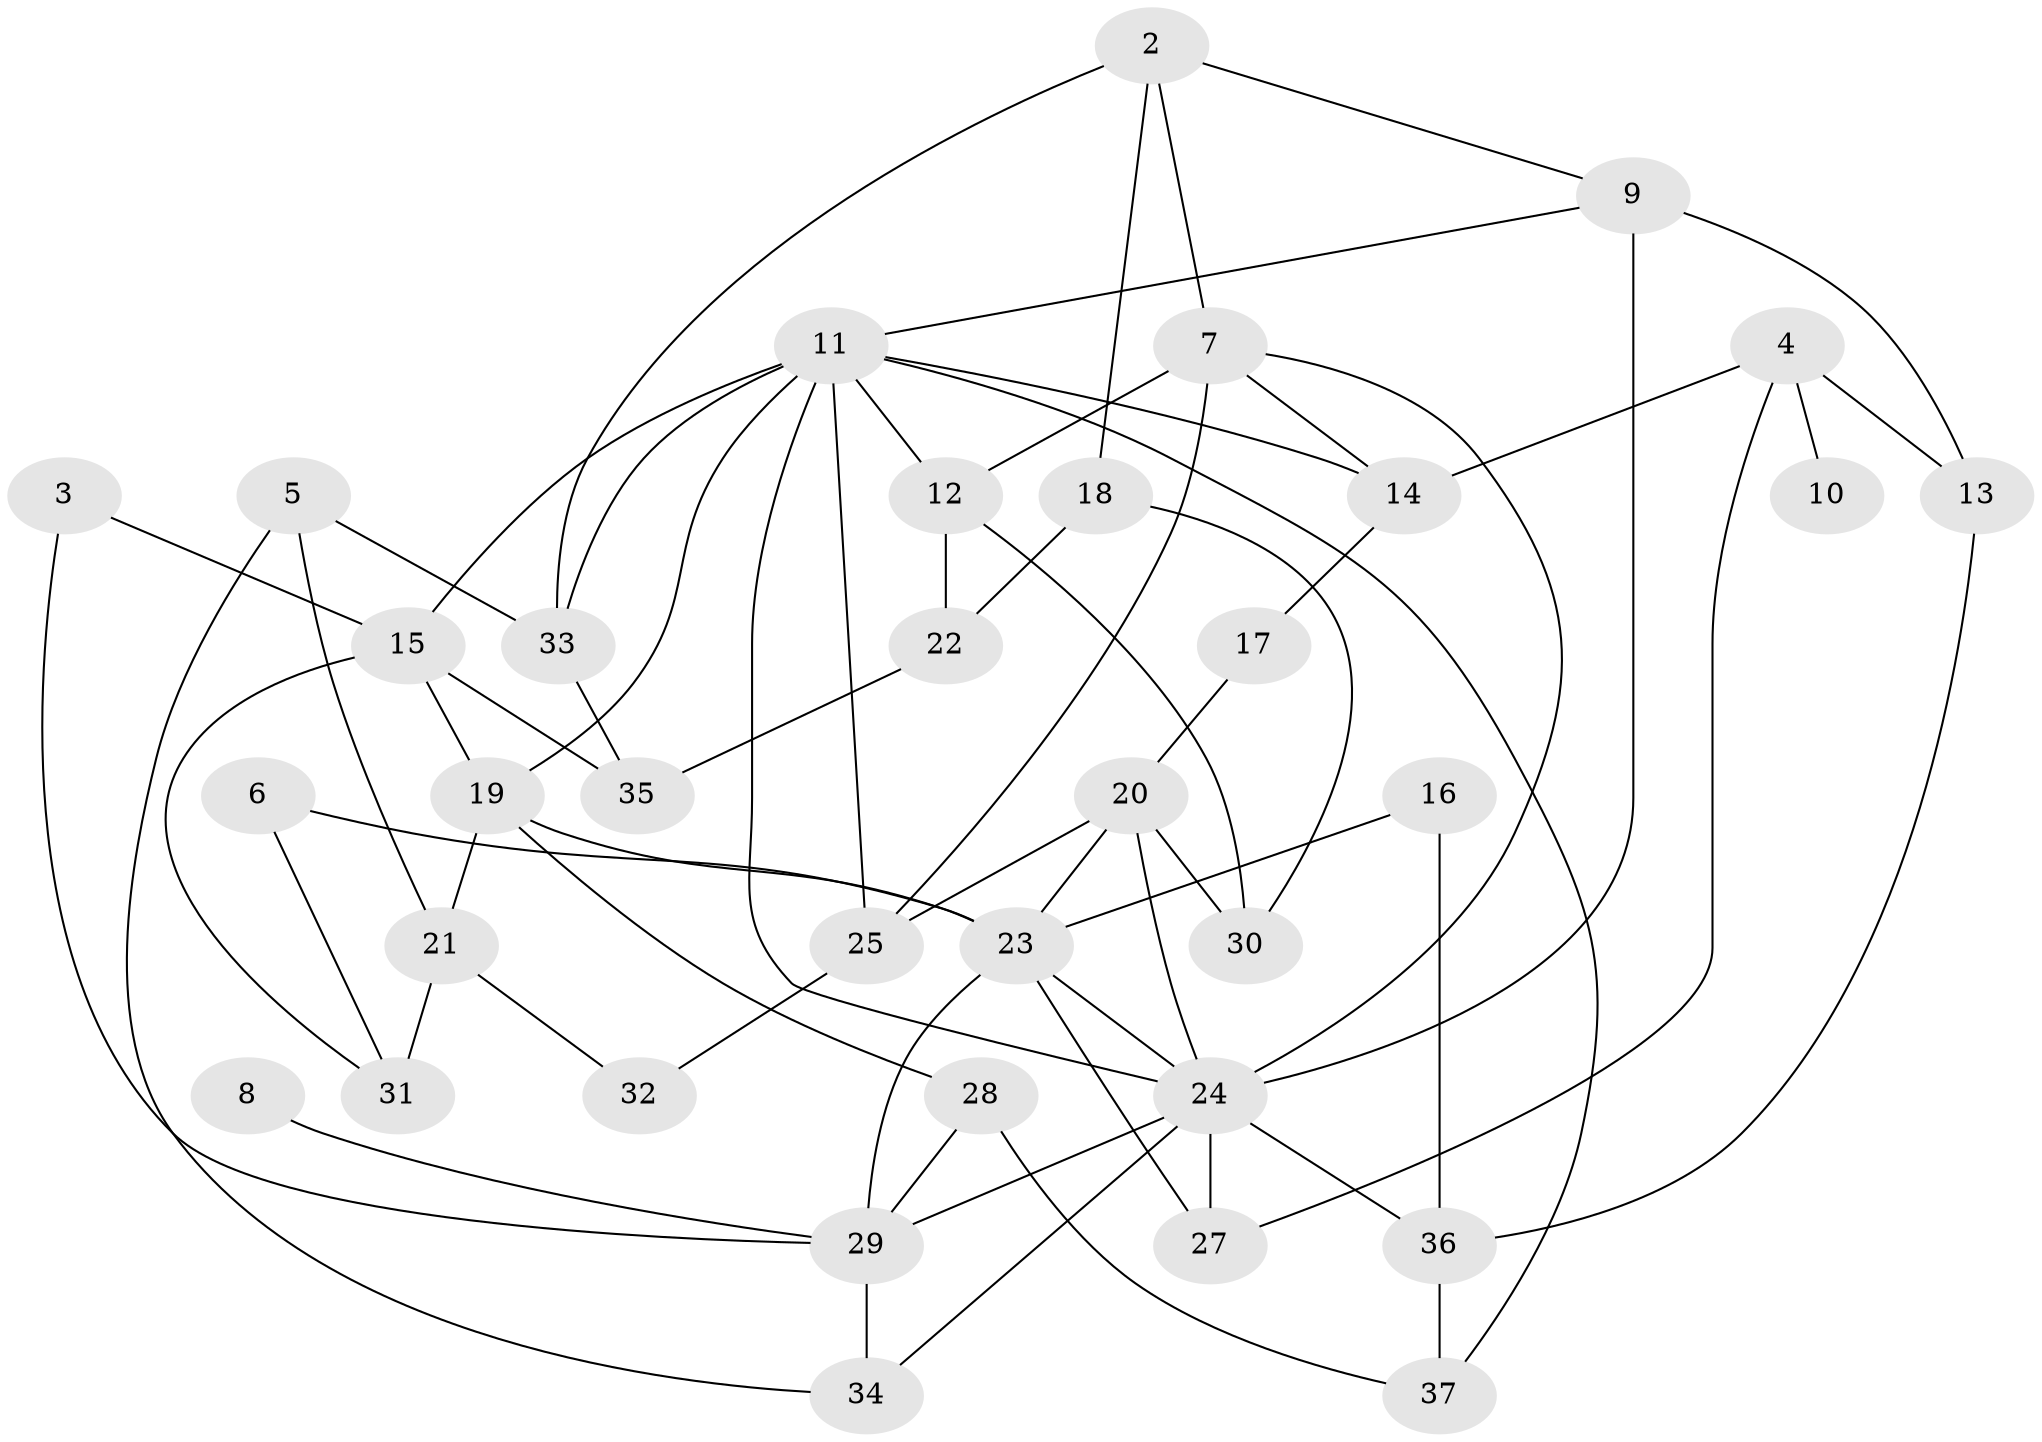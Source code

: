 // original degree distribution, {3: 0.2702702702702703, 2: 0.1891891891891892, 6: 0.06756756756756757, 0: 0.02702702702702703, 4: 0.21621621621621623, 1: 0.13513513513513514, 5: 0.06756756756756757, 8: 0.013513513513513514, 7: 0.013513513513513514}
// Generated by graph-tools (version 1.1) at 2025/00/03/09/25 03:00:44]
// undirected, 35 vertices, 66 edges
graph export_dot {
graph [start="1"]
  node [color=gray90,style=filled];
  2;
  3;
  4;
  5;
  6;
  7;
  8;
  9;
  10;
  11;
  12;
  13;
  14;
  15;
  16;
  17;
  18;
  19;
  20;
  21;
  22;
  23;
  24;
  25;
  27;
  28;
  29;
  30;
  31;
  32;
  33;
  34;
  35;
  36;
  37;
  2 -- 7 [weight=1.0];
  2 -- 9 [weight=1.0];
  2 -- 18 [weight=1.0];
  2 -- 33 [weight=1.0];
  3 -- 15 [weight=1.0];
  3 -- 29 [weight=1.0];
  4 -- 10 [weight=1.0];
  4 -- 13 [weight=1.0];
  4 -- 14 [weight=1.0];
  4 -- 27 [weight=1.0];
  5 -- 21 [weight=1.0];
  5 -- 33 [weight=1.0];
  5 -- 34 [weight=1.0];
  6 -- 23 [weight=1.0];
  6 -- 31 [weight=1.0];
  7 -- 12 [weight=1.0];
  7 -- 14 [weight=1.0];
  7 -- 24 [weight=1.0];
  7 -- 25 [weight=3.0];
  8 -- 29 [weight=1.0];
  9 -- 11 [weight=1.0];
  9 -- 13 [weight=1.0];
  9 -- 24 [weight=2.0];
  11 -- 12 [weight=2.0];
  11 -- 14 [weight=1.0];
  11 -- 15 [weight=1.0];
  11 -- 19 [weight=1.0];
  11 -- 24 [weight=1.0];
  11 -- 25 [weight=3.0];
  11 -- 33 [weight=1.0];
  11 -- 37 [weight=1.0];
  12 -- 22 [weight=1.0];
  12 -- 30 [weight=1.0];
  13 -- 36 [weight=1.0];
  14 -- 17 [weight=1.0];
  15 -- 19 [weight=1.0];
  15 -- 31 [weight=1.0];
  15 -- 35 [weight=2.0];
  16 -- 23 [weight=1.0];
  16 -- 36 [weight=1.0];
  17 -- 20 [weight=1.0];
  18 -- 22 [weight=1.0];
  18 -- 30 [weight=1.0];
  19 -- 21 [weight=1.0];
  19 -- 23 [weight=1.0];
  19 -- 28 [weight=1.0];
  20 -- 23 [weight=1.0];
  20 -- 24 [weight=1.0];
  20 -- 25 [weight=1.0];
  20 -- 30 [weight=2.0];
  21 -- 31 [weight=1.0];
  21 -- 32 [weight=1.0];
  22 -- 35 [weight=1.0];
  23 -- 24 [weight=1.0];
  23 -- 27 [weight=1.0];
  23 -- 29 [weight=2.0];
  24 -- 27 [weight=1.0];
  24 -- 29 [weight=1.0];
  24 -- 34 [weight=2.0];
  24 -- 36 [weight=1.0];
  25 -- 32 [weight=1.0];
  28 -- 29 [weight=1.0];
  28 -- 37 [weight=1.0];
  29 -- 34 [weight=2.0];
  33 -- 35 [weight=1.0];
  36 -- 37 [weight=1.0];
}
